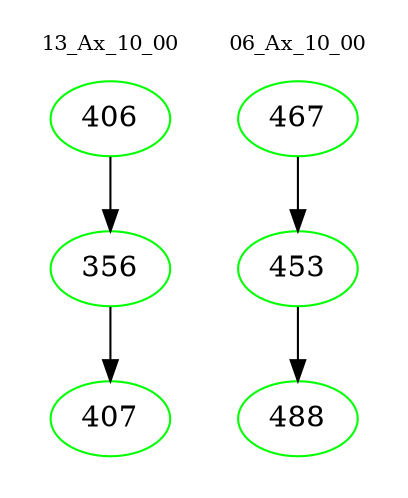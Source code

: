 digraph{
subgraph cluster_0 {
color = white
label = "13_Ax_10_00";
fontsize=10;
T0_406 [label="406", color="green"]
T0_406 -> T0_356 [color="black"]
T0_356 [label="356", color="green"]
T0_356 -> T0_407 [color="black"]
T0_407 [label="407", color="green"]
}
subgraph cluster_1 {
color = white
label = "06_Ax_10_00";
fontsize=10;
T1_467 [label="467", color="green"]
T1_467 -> T1_453 [color="black"]
T1_453 [label="453", color="green"]
T1_453 -> T1_488 [color="black"]
T1_488 [label="488", color="green"]
}
}
